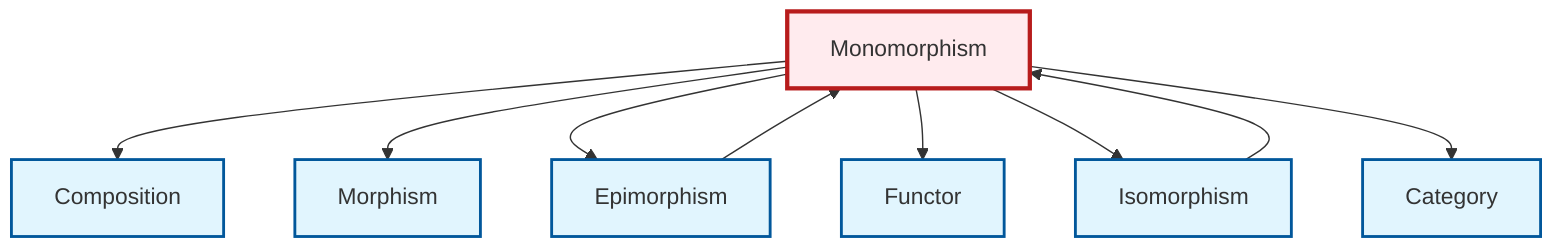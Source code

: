 graph TD
    classDef definition fill:#e1f5fe,stroke:#01579b,stroke-width:2px
    classDef theorem fill:#f3e5f5,stroke:#4a148c,stroke-width:2px
    classDef axiom fill:#fff3e0,stroke:#e65100,stroke-width:2px
    classDef example fill:#e8f5e9,stroke:#1b5e20,stroke-width:2px
    classDef current fill:#ffebee,stroke:#b71c1c,stroke-width:3px
    def-functor["Functor"]:::definition
    def-monomorphism["Monomorphism"]:::definition
    def-morphism["Morphism"]:::definition
    def-epimorphism["Epimorphism"]:::definition
    def-composition["Composition"]:::definition
    def-category["Category"]:::definition
    def-isomorphism["Isomorphism"]:::definition
    def-epimorphism --> def-monomorphism
    def-monomorphism --> def-composition
    def-monomorphism --> def-morphism
    def-monomorphism --> def-epimorphism
    def-isomorphism --> def-monomorphism
    def-monomorphism --> def-functor
    def-monomorphism --> def-isomorphism
    def-monomorphism --> def-category
    class def-monomorphism current